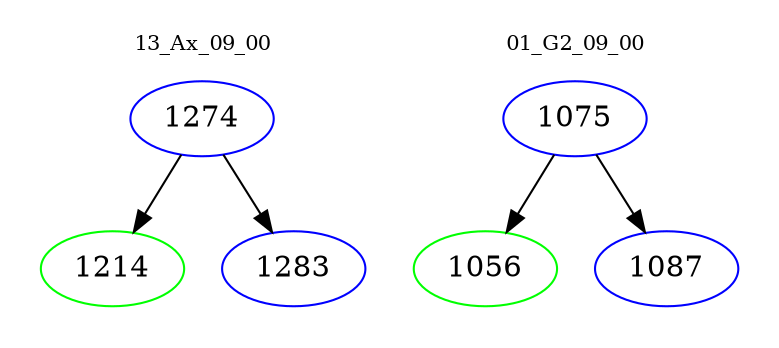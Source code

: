 digraph{
subgraph cluster_0 {
color = white
label = "13_Ax_09_00";
fontsize=10;
T0_1274 [label="1274", color="blue"]
T0_1274 -> T0_1214 [color="black"]
T0_1214 [label="1214", color="green"]
T0_1274 -> T0_1283 [color="black"]
T0_1283 [label="1283", color="blue"]
}
subgraph cluster_1 {
color = white
label = "01_G2_09_00";
fontsize=10;
T1_1075 [label="1075", color="blue"]
T1_1075 -> T1_1056 [color="black"]
T1_1056 [label="1056", color="green"]
T1_1075 -> T1_1087 [color="black"]
T1_1087 [label="1087", color="blue"]
}
}
